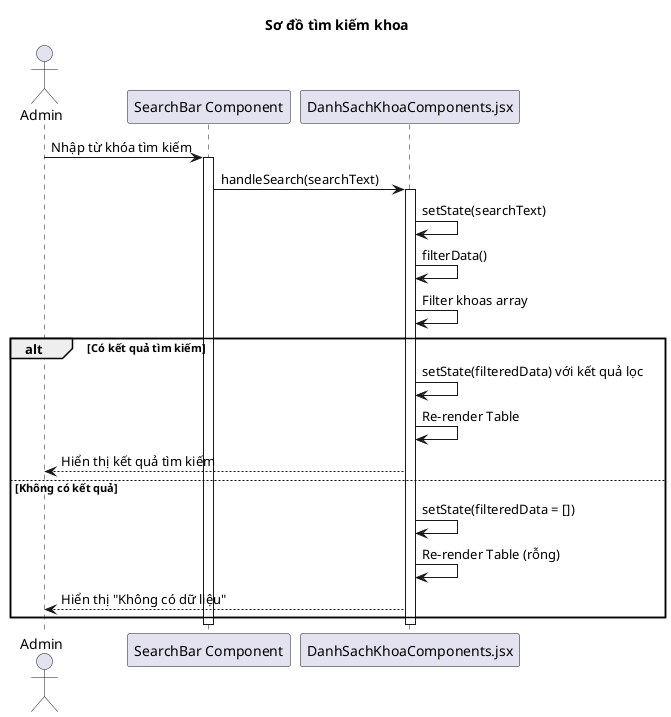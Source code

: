 @startuml
'!theme cerulean
title Sơ đồ tìm kiếm khoa

actor "Admin" as admin
participant "SearchBar Component" as searchBar
participant "DanhSachKhoaComponents.jsx" as component

admin -> searchBar: Nhập từ khóa tìm kiếm
activate searchBar

searchBar -> component: handleSearch(searchText)
activate component

component -> component: setState(searchText)
component -> component: filterData()



component -> component: Filter khoas array
alt Có kết quả tìm kiếm
    component -> component: setState(filteredData) với kết quả lọc
    component -> component: Re-render Table
    component --> admin: Hiển thị kết quả tìm kiếm
else Không có kết quả
    component -> component: setState(filteredData = [])
    component -> component: Re-render Table (rỗng)
    component --> admin: Hiển thị "Không có dữ liệu"
end

deactivate component
deactivate searchBar

'note over admin, component
'  Đặc điểm:
'  - Tìm kiếm real-time
'  - Không gửi request mới
'  - Sử dụng dữ liệu đã có
'  - Không phân biệt hoa thường
'end note

@enduml